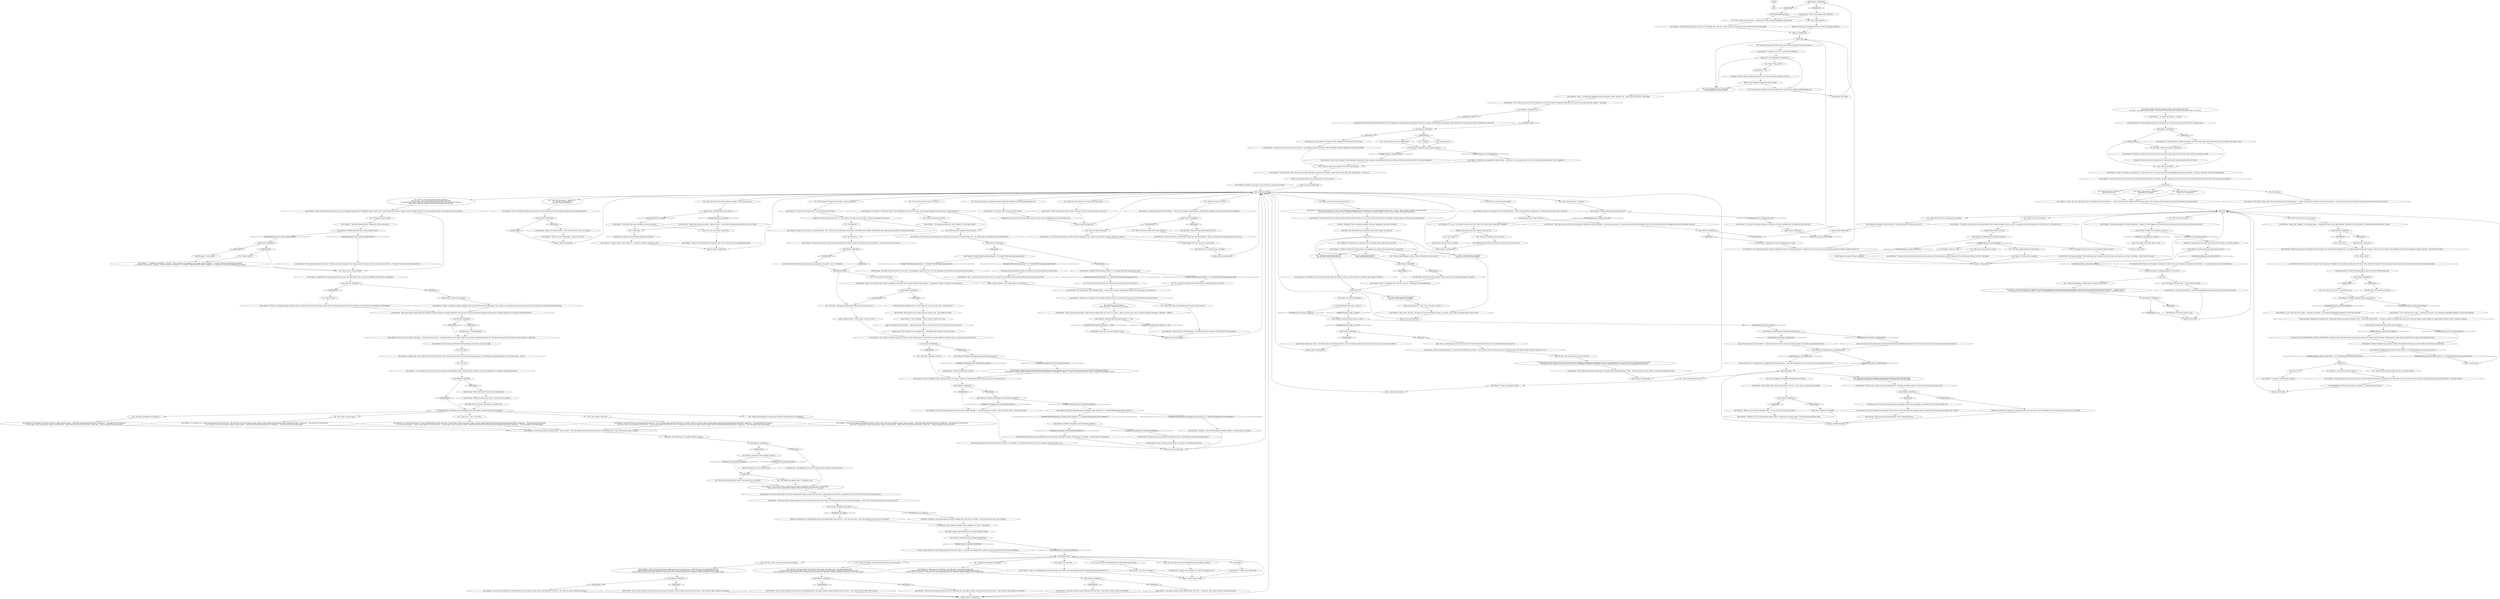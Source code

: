 # PIER / JOYCE LYNCHING AND TATTOOS
# The lynching hub
#The tattoos hub
# ==================================================
digraph G {
	  0 [label="START"];
	  1 [label="input"];
	  2 [label="Joyce Messier: IsKimHere()"];
	  3 [label="IsKimHere()", shape=diamond];
	  4 [label="!(IsKimHere())", shape=diamond];
	  5 [label="You: \"Probably.\""];
	  6 [label="Jump to: [Joyce Lynching hub]"];
	  7 [label="You: \"You liked him.\""];
	  8 [label="Rhetoric: Feels like there's a good response here, but you're not coming up with one. Carry on."];
	  9 [label="Joyce Messier: \"My only hope is that yours provides a single, concrete suspect -- before they indiscriminately pick theirs. Simply put...\" She grabs hold of the mainsail:\n\"My only hope is that yours provides a single, concrete suspect -- before they indiscriminately pick theirs. Simply put...\" She leans against the wooden planks:"];
	  10 [label="Joyce Messier: \"Have you ever seen a hornet invade a beehive, lieutenant?\" She leans back. \"It's not pretty.\"\n\"Have you ever seen a hornet invade a beehive, detective?\" She leans back. \"It's not pretty.\""];
	  11 [label="You: \"Maybe the investigations can team up? You know, share resources and intelligence.\""];
	  12 [label="Empathy: She has no excess of emotions for this cadaver. Has she seen dead bodies before? It's likely."];
	  13 [label="You: Nowhere. There is no soul."];
	  14 [label="Joyce Messier: IsKimHere()"];
	  15 [label="IsKimHere()", shape=diamond];
	  16 [label="!(IsKimHere())", shape=diamond];
	  17 [label="Joyce Messier: \"I'm not trying to reassure you, officer. Quite the opposite, in fact.\" There is a brief silence. Seagulls squawk over the bay..."];
	  18 [label="Logic: One is obviously the *Scab Leader* -- at the harbour gates. The one chanting the idiotic slogans. He's barely maintaining his disguise."];
	  19 [label="Joyce Messier: Variable[\"pier.joyce_surveillance_tip\"]"];
	  20 [label="Variable[\"pier.joyce_surveillance_tip\"]", shape=diamond];
	  21 [label="!(Variable[\"pier.joyce_surveillance_tip\"])", shape=diamond];
	  22 [label="You: \"What? *Going native*?\""];
	  23 [label="Joyce Messier: \"One is a man, *Korty* they call him. A nickname as well. The other a woman, Phillis de Paule. Korty is... *the gunner,* I believe. De Paule is a radio operator.\""];
	  24 [label="Joyce Messier: \"He was forty. Or fifty. It's hard to say which, he had a combat injury on his lower jaw. It made it difficult to estimate his age, or gauge his facial expressions.\""];
	  25 [label="You: \"I know the woman you're talking about. We have it under control.\""];
	  26 [label="Rhetoric: The situation at the gates is a powder keg. She says she wants to avert catastrophe but that's where she draws the line? I call bullshit."];
	  27 [label="Joyce Messier: She sips from her thermos."];
	  29 [label="Joyce Lynching hub"];
	  30 [label="Joyce Messier: \"The story is, one of them, the colonel -- I don't know his real name -- sexually assaulted a local woman. While he was drunk and separated from his unit. This allowed some of the more militant Union members to subdue him.\""];
	  31 [label="You: \"What can they do against the Union? There seem to be a lot of them.\""];
	  32 [label="let the blood let hub"];
	  33 [label="You: \"Wash it nice and clean...\""];
	  34 [label="Shivers: Houses drenched in red, blood gushing down Rue Saint-Cispare... the whole place mopped with a giant red rag! Fresh bullet holes for all the old buildings..."];
	  35 [label="Joyce Messier: \"All we can do is keep the rest from going the same way. One single, concrete suspect delivered into Civil Court -- and I *may* be able to defuse this situation.\""];
	  36 [label="Joyce Messier: \"One single, concrete suspect delivered into Civil Court -- a good one -- and I *may* be able to defuse this situation.\""];
	  37 [label="Joyce Messier: \"It is very far from *disco*.\" A wave crashes against the side of her boat. \"My only hope is that you provide a single, concrete suspect before the mercenaries indiscriminately pick theirs. Simply put...\" She grabs hold of the mainsail:\n\"It is very far from *disco*.\" A wave crashes against the side of her boat. \"My only hope is that you provide a single, concrete suspect before the mercenaries indiscriminately pick theirs. Simply put...\" She leans against the wooden planks:"];
	  38 [label="mercs hub"];
	  39 [label="Joyce Messier: \"You're likely to run into them eventually. When that happens, I'll be in a better position to mediate if I don't appear *involved*.\""];
	  40 [label="You: Stay quiet. Observe the woman's expression."];
	  41 [label="Logic: No idea. Maybe she's right -- it's a better idea not to confront them? Also, there's something wrong with your brain. This was so easy, how could you fail it?"];
	  42 [label="Joyce Messier: \"That *would* afford a good vantage point.\" She nods, poised and unperturbed. \"*Still* -- I hope you heed my advice. There's no need to kick the hornet's nest.\""];
	  43 [label="Jump to: [Joyce Lynching hub]"];
	  44 [label="Joyce Messier: \"I hope I can answer it better.\""];
	  45 [label="You: \"I'm gonna say no.\""];
	  46 [label="You: \"This Lely -- anything else? Nationality? How old would you say he was?\""];
	  47 [label="Logic: The lieutenant was testing her -- asking a small detail first to see if she knew him better than she let on. She passed."];
	  48 [label="Kim Kitsuragi: \"This does not come as news to us, but still...\" He exchanges a glance with you. \"To *your* knowledge, where did this assault take place? If you know.\""];
	  49 [label="Joyce Messier: \"Yes. I'm afraid this strike may descend into a small scale civil war. With possible consequences for all of Revachol West.\""];
	  50 [label="Joyce Messier: \"That is exactly what it means. What I am about to tell you is more pressing, I assure you.\""];
	  51 [label="Kim Kitsuragi: \"*Every worker*...\""];
	  52 [label="Joyce Messier: IsKimHere()"];
	  53 [label="IsKimHere()", shape=diamond];
	  54 [label="!(IsKimHere())", shape=diamond];
	  55 [label="Jump to: [Joyce Lynching hub]"];
	  56 [label="Joyce Messier: She remains unfazed. \"That is precisely what the sailors feared when they drew these maps. A fear of drowning -- within one's own corpse.\""];
	  57 [label="Kim Kitsuragi: \"What next?\""];
	  58 [label="You: \"This man is no brother of mine, but this is his service history.\""];
	  59 [label="Joyce Messier: IsKimHere()"];
	  60 [label="IsKimHere()", shape=diamond];
	  61 [label="!(IsKimHere())", shape=diamond];
	  62 [label="Encyclopedia: The International Collaboration Police (ICP) is charged with coordinating law enforcement activities in complex, multi-national investigations. Their database is the single largest source of information in the world."];
	  63 [label="Logic: The other has a vantage point in a building South of the roundabout -- they were keeping tabs on you while you were canvassing the lorry drivers."];
	  64 [label="Kim Kitsuragi: \"For all your talk of averting this catastrophe, the situation at the gates is a powder keg. Does this not bother you?\""];
	  65 [label="You: \"One is probably in a building overlooking the roundabout.\""];
	  66 [label="Encyclopedia: Surely there are other people to ask about the tattoo. This is not necessary to complete the task, officer -- it's a dangerous side-task. Search elsewhere."];
	  67 [label="Jump to: [Untitled hub]"];
	  68 [label="Joyce Messier: \"I can't remember.\" There's a pang of regret to her voice."];
	  69 [label="Kim Kitsuragi: \"And that seems to corroborate the ethnicity we gave.\" The lieutenant is pedantically happy about it."];
	  70 [label="Jump to: [themerclocations]"];
	  71 [label="You: \"That's enough for now.\" (Conclude.)"];
	  72 [label="Suggestion: It only lasts for the briefest instance but you catch a look of disappointment in her eye. Anger even."];
	  73 [label="Joyce Messier: \"Surely you're joking. These people are killers. My only hope is that yours provides a single, concrete suspect -- before they indiscriminately pick theirs. Simply put...\" She grabs hold of the mainsail:\n\"They won't. My only hope is that yours provides a single, concrete suspect -- before they indiscriminately pick theirs. Simply put...\" She leans against the wooden planks:"];
	  74 [label="Joyce Messier: \"Too many things have *already* gone wrong.\" She looks to you, eyes damp from the wind.\n\"Too many things have *already* gone wrong.\" She looks at you, eyes damp from the wind. \"Lieutenant Double-Yefreitor Du Bois...\"\n\"Too many things have *already* gone wrong.\" She looks to you, eyes damp from the wind. \"Nameless, badge-less detective of the Citizens Militia...\" "];
	  75 [label="Joyce Messier: IsKimHere()"];
	  76 [label="IsKimHere()", shape=diamond];
	  77 [label="!(IsKimHere())", shape=diamond];
	  78 [label="Joyce Messier: \"They don't have the same respect for the Revachol Citizens Militia as I do. To put it bluntly they think you're vigilantes, *ghetto savages*. It will not be a fruitful meeting.\""];
	  79 [label="Joyce Messier: Variable[\"pier.joyce_inland_soultravel\"]"];
	  80 [label="Variable[\"pier.joyce_inland_soultravel\"]", shape=diamond];
	  81 [label="!(Variable[\"pier.joyce_inland_soultravel\"])", shape=diamond];
	  82 [label="Joyce Messier: IsKimHere()"];
	  83 [label="IsKimHere()", shape=diamond];
	  84 [label="!(IsKimHere())", shape=diamond];
	  85 [label="You: \"One must be the goon in ill-fitting work clothes by the harbour gates. The scab leader.\"\n\"I'm thinking the company put one leading strikebreakers at the gates. What do *you* think?\""];
	  86 [label="Joyce Messier: Variable[\"pier.klaasje_asked_about_tattoos\"]"];
	  87 [label="Variable[\"pier.klaasje_asked_about_tattoos\"]", shape=diamond];
	  88 [label="!(Variable[\"pier.klaasje_asked_about_tattoos\"])", shape=diamond];
	  89 [label="You: \"Sounds like maybe the colonel went a little *native* during the course of his duties.\""];
	  90 [label="Joyce Messier: \"Yes. All the good conflict corridors: Supramundi, Yeesut, the Semenese islands. Countries that don't have a good record reporting *atrocious* military conduct on their soil.\""];
	  91 [label="Joyce Messier: \"Yes.\""];
	  92 [label="Joyce Messier: \"If you mean did I see him alive -- yes. But I did not *know* him.\""];
	  93 [label="Joyce Messier: IsKimHere()"];
	  94 [label="IsKimHere()", shape=diamond];
	  95 [label="!(IsKimHere())", shape=diamond];
	  96 [label="Kim Kitsuragi: The lieutenant cuts in: \"What would you say was his eye colour -- the deceased's?\""];
	  97 [label="Inland Empire: Down a deep, black well."];
	  98 [label="Joyce Messier: \"Good for you.\" She looks at the coastline, then at you. \"Now back to the impending blood bath.\""];
	  99 [label="Kim Kitsuragi: \"Since you're sharing, ma'am -- this is also the RCM's worst case scenario.\""];
	  100 [label="You: \"Too many investigations in Martinaise.\""];
	  101 [label="Joyce Messier: IsKimHere()"];
	  102 [label="IsKimHere()", shape=diamond];
	  103 [label="!(IsKimHere())", shape=diamond];
	  104 [label="Kim Kitsuragi: \"It appears you've found it, yes. And I'm not happy for you.\""];
	  105 [label="Joyce Messier: IsKimHere()"];
	  106 [label="IsKimHere()", shape=diamond];
	  107 [label="!(IsKimHere())", shape=diamond];
	  108 [label="Untitled hub"];
	  109 [label="Inland Empire: An empire without an emperor."];
	  110 [label="You: \"Then what?\""];
	  111 [label="Jump to: [Joyce MAIN hub]"];
	  112 [label="Joyce Messier: IsKimHere()"];
	  113 [label="IsKimHere()", shape=diamond];
	  114 [label="!(IsKimHere())", shape=diamond];
	  115 [label="Joyce Messier: \"They boast a long list of clients: Saint-Batiste, Welchman-Lorentz, Eendracht... A warning sign, however -- the operations concerned all take place in third- or fourth-world countries. Guarding facilities, escort missions, and such.\""];
	  116 [label="You: \"It sounds like you object to the words 'going native' more than him raping and killing people here.\""];
	  117 [label="You: \"It's the first time I've heard of this. Where did this assault take place? And when?\""];
	  118 [label="Joyce Messier: \"*Liked* is a bit strong,\" she tosses her head. \"He... he was the most charismatic among them. He handled all the talking. His departure left a major gap in the group's *communication skills*.\""];
	  119 [label="Joyce Messier: \"Lely. His service name, a nom de guerre most likely. He wouldn't divulge his full name. Only one of them did -- a bad sign if there ever was one.\""];
	  120 [label="Joyce Messier: Variable[\"yard.hanged_dental_reconstruction_known\"]"];
	  121 [label="Variable[\"yard.hanged_dental_reconstruction_known\"]", shape=diamond];
	  122 [label="!(Variable[\"yard.hanged_dental_reconstruction_known\"])", shape=diamond];
	  123 [label="Joyce Messier: \"I can't. This man was no sailor -- and these are no ports. I can understand geographic fragments, but not their meaning.\""];
	  124 [label="Joyce Messier: Variable[\"TASK.interrogate_klaasje\"] == true"];
	  125 [label="Variable[\"TASK.interrogate_klaasje\"] == true", shape=diamond];
	  126 [label="!(Variable[\"TASK.interrogate_klaasje\"] == true)", shape=diamond];
	  127 [label="Joyce Messier: \"He was taken out behind the Whirling-in-Rags and lynched. Last Sunday night.\""];
	  128 [label="Joyce Messier: \"If you don't pin this on someone *good* -- and do it *fast* -- they will identify and execute everyone present at the lynching. This, in turn, will force the Union to respond.\""];
	  129 [label="You: \"The numbers are against them -- a thousand to one.\""];
	  130 [label="Joyce Messier: \"These men work in tandem using semi-and fully automatic firearms. Their armour is virtually impenetrable to muzzle-loaded weapons -- even *yours*. Most Union workers don't have guns at all...\""];
	  131 [label="Joyce Messier: \"*Many* bleak scenarios have already come to pass to lead us here...\" She looks at you, eyes damp from the wind.\n\"*Many* bleak scenarios have already come true.\" She looks at you, eyes damp from the wind. \"Lieutenant Double-Yefreitor Du Bois...\"\n\"*Many* bleak scenarios have already come true.\" She looks at you, eyes damp from the wind. \"Nameless, badge-less detective of the Citizens Militia...\""];
	  132 [label="Jump to: [Joyce Lynching hub]"];
	  133 [label="You: \"What can you tell me about Krenel?\""];
	  134 [label="Kim Kitsuragi: \"Do you know a lot about the inner workings of the RCM and the ICP, ma'am?\""];
	  135 [label="You: \"They just need someone to put the *Fear of Revachol* into their hearts.\""];
	  136 [label="Joyce Messier: \"That is a *bad* idea, one I won't be a party to.\" She shakes her head emphatically."];
	  137 [label="You: \"What do you think?\""];
	  138 [label="Joyce Messier: \"Quite a few. Vredefort -- the Oranjese capital -- traditionally stands on the right shoulder.\" She points to it on the photo. \"He started somewhere near here, I think.\""];
	  139 [label="You: \"Places? Like stars in the sky?\"\n\"Like stars in the sky?\""];
	  140 [label="Joyce Messier: \"I can't. This man was no sailor -- and these are no ports. I can understand geographic fragments, but not their meaning.\""];
	  141 [label="tattoo hub"];
	  142 [label="You: \"What is that?\""];
	  143 [label="Conceptualization: For all the boys looking for adventure -- a blood spatter on the seas."];
	  144 [label="Joyce Messier: She hands you back the photo. \"Is there anything else I can help you with?\""];
	  145 [label="Kim Kitsuragi: \"Where is your radio, for contacting them -- if I may ask? Do you have an ear piece?\""];
	  146 [label="You: \"This is where you draw the line -- *going native*? Not at hiring a paramilitary death squad?\""];
	  147 [label="You: \"Boy oh boy, is that not good...\""];
	  148 [label="You: \"Damn right.\""];
	  149 [label="Joyce Messier: IsKimHere()"];
	  150 [label="IsKimHere()", shape=diamond];
	  151 [label="!(IsKimHere())", shape=diamond];
	  152 [label="Joyce Messier: \"*...a member of the board*,\" she nods. \"I tried to convince my employer it was simply a piece of rhetoric -- or a joke. They did not appreciate the humour.\"\n\"*...a member of the board*,\" she nods. \"I tried to convince my employer it was simply an opening gambit, like you suggested -- or a joke even. They did not appreciate the humour.\""];
	  153 [label="You: \"*Every worker*...\""];
	  154 [label="Half Light: You should show those meatheads exactly how *savage* you really are."];
	  155 [label="Joyce Messier: \"Sorry,\" she breaks her concentration. \"I was trying to see if I can read the web of interdependencies between these points -- the stars.\" She points to one on the photo paper."];
	  156 [label="Esprit de Corps: Somewhere in an office lit by a single green desk lamp captain Ptolemaios Pryce -- 58, bald and bespectacled -- is writing in a ledger on his desk. Rows and rows of days and weeks, laconic remarks in a single column: *patrol*, *case*, *vacation*, *injured*..."];
	  157 [label="Joyce Messier: \"It's a matter of days, not weeks.\""];
	  158 [label="Joyce Messier: \"Is that all?\" She puts down the photo."];
	  159 [label="Jump to: [tattoo hub]"];
	  160 [label="thisistofixsomethings"];
	  161 [label="Kim Kitsuragi: The lieutenant consults his notebook, his eyebrows knitted in concentration..."];
	  162 [label="Jump to: [Joyce Lynching hub]"];
	  163 [label="Kim Kitsuragi: \"Ma'am, with all due respect -- I've been around Martinaise and there's a giant hulk of a man in ill-fitting clothes at the harbour gates. Mr. 'Right to Work.' His heart *really* isn't in it.\""];
	  164 [label="Kim Kitsuragi: \"Meaning they're used to operating in war zones.\""];
	  165 [label="Joyce Messier: \"Sadly -- no. Before this happened I had little interest in them. Now that I do -- I don't have the resources.\" She thinks."];
	  166 [label="Joyce Messier: IsKimHere()"];
	  167 [label="IsKimHere()", shape=diamond];
	  168 [label="!(IsKimHere())", shape=diamond];
	  169 [label="Joyce Messier: Variable[\"pier.joyce_mc_heard\"]"];
	  170 [label="Variable[\"pier.joyce_mc_heard\"]", shape=diamond];
	  171 [label="!(Variable[\"pier.joyce_mc_heard\"])", shape=diamond];
	  172 [label="Joyce Messier: \"Do not gloat, officer. These are grave matters.\""];
	  173 [label="Joyce Messier: \"Krenel -- an Oranjese military company. As far as I know three arrived in Martinaise. They report to me sporadically, but they do not answer to me. To be frank, our relationship is deteriorating.\""];
	  174 [label="Joyce Messier: \"It was the *Union* who strung him from that tree.\" A wave crashes against the side of her boat. \"My hope is that you provide a single, concrete suspect before Krenel indiscriminately pick theirs. Simply put...\" She grabs hold of the mainsail:\n\"It was the *Union* who strung him from that tree.\" A wave crashes against the side of her boat. \"My hope is that you provide a single, concrete suspect before Krenel indiscriminately pick theirs. Simply put...\" She leans against the wooden planks:"];
	  175 [label="Hand/Eye Coordination: The muzzle-loaders need to be reloaded after every one or two shots -- the automatics every one or two *minutes*."];
	  176 [label="Joyce Messier: IsKimHere()"];
	  177 [label="IsKimHere()", shape=diamond];
	  178 [label="!(IsKimHere())", shape=diamond];
	  179 [label="Joyce Messier: Variable[\"pier.joyce_lynching_story_told\"]"];
	  180 [label="Variable[\"pier.joyce_lynching_story_told\"]", shape=diamond];
	  181 [label="!(Variable[\"pier.joyce_lynching_story_told\"])", shape=diamond];
	  182 [label="You: \"I have to say -- this is *not* disco.\""];
	  183 [label="You: \"Okay, I'll steer clear for the moment.\"\n\"Okay, we'll steer clear for the moment.\""];
	  184 [label="Joyce Messier: \"That's wise,\" she nods. \"Our goal is to *avert* catastrophe. Besides,\" she sighs, \"You're likely to encounter them sooner or later.\""];
	  185 [label="Joyce Messier: IsKimHere()"];
	  186 [label="IsKimHere()", shape=diamond];
	  187 [label="!(IsKimHere())", shape=diamond];
	  188 [label="Joyce Messier: \"The sailor's soul would use it to fly back home if they should die abroad. This is a sort of... contraption. To be reeled back in by. The *silver cord*, they would call it.\""];
	  189 [label="You: \"This one has flown quite far by now.\""];
	  190 [label="Joyce Messier: Variable[\"pier.joyce_esprit_service_history\"]  or Variable[\"pier.joyce_cyclo_service_record\"]"];
	  191 [label="Variable[\"pier.joyce_esprit_service_history\"]  or Variable[\"pier.joyce_cyclo_service_record\"]", shape=diamond];
	  192 [label="!(Variable[\"pier.joyce_esprit_service_history\"]  or Variable[\"pier.joyce_cyclo_service_record\"])", shape=diamond];
	  193 [label="Empathy: It could go this or the other way. Maybe if you're tactful, it could be beneficial?"];
	  194 [label="fixitwithahuborgamegoesbad"];
	  195 [label="You: \"Okay. Anything else you can tell me?\"\n\"Okay. Anything else you got on them?\""];
	  196 [label="Joyce Messier: She's silent."];
	  197 [label="Kim Kitsuragi: \"That's alright, ma'am. Anything else -- nationality? What would you say was his age?\""];
	  198 [label="Kim Kitsuragi: \"Indeed. This matches the dental reconstruction we saw on the body,\" he says to you, then turns back to Joyce. \"What else? Nationality? Accent?\"\n\"This matches the dental reconstruction we saw on the body; and Klaasje also mentioned it I believe...\" he says to you, then turns back to Joyce. \"What else? Nationality? Accent?\""];
	  199 [label="Joyce Messier: \"He was Occidental I think. Light brown hair, a mix accent. Oranjese, or Messinian maybe? His injury gave him an accent all his own...\""];
	  200 [label="You: \"What else? Nationality? Accent?\""];
	  201 [label="Joyce Messier: IsKimHere()"];
	  202 [label="IsKimHere()", shape=diamond];
	  203 [label="!(IsKimHere())", shape=diamond];
	  204 [label="Drama: She's being truthful. She is pressing them as hard as she can."];
	  205 [label="Joyce Messier: She sips from her thermos. She does not look away from you."];
	  206 [label="Joyce Messier: \"I have an indirect role to play, I'm sad to say. My employer experienced a *momentary lapse of faith* in me. In that moment they elected to deploy a private military contractor. As an *insurance* measure. They called it my 'security detail'.\""];
	  207 [label="Joyce Messier: \"They were dispatched after I relayed the Union's initial offer.\""];
	  208 [label="Joyce Messier: IsKimHere()"];
	  209 [label="IsKimHere()", shape=diamond];
	  210 [label="!(IsKimHere())", shape=diamond];
	  211 [label="You: \"What then?\""];
	  212 [label="Joyce Messier: Variable[\"pier.joyce_halflight_bloodletting\"]"];
	  213 [label="Variable[\"pier.joyce_halflight_bloodletting\"]", shape=diamond];
	  214 [label="!(Variable[\"pier.joyce_halflight_bloodletting\"])", shape=diamond];
	  215 [label="You: \"What travels did the dead man make?"];
	  216 [label="You: \"That's all for the tattoos. Thank you for your help.\""];
	  217 [label="You: \"This one is going nowhere but the morgue.\""];
	  218 [label="Jump to: [Joyce MAIN hub]"];
	  219 [label="Joyce Messier: IsKimHere()"];
	  220 [label="IsKimHere()", shape=diamond];
	  221 [label="!(IsKimHere())", shape=diamond];
	  222 [label="Joyce Messier: \"That makes sense to me. We have no more use for a Map of the Waterways. Just like we don't need sailors the way we used to. This is what the custom would morph into on the Occident -- mercenary tattoos.\""];
	  223 [label="Joyce Messier: IsKimHere()"];
	  224 [label="IsKimHere()", shape=diamond];
	  225 [label="!(IsKimHere())", shape=diamond];
	  226 [label="Joyce Messier: SetVariableValue(\"pier.joyce_kim_not_present_at_lely_name\", true) --[[ Variable[ ]]"];
	  227 [label="Physical Instrument: Challenge accepted! I say we do it."];
	  228 [label="You: \"His name was...\""];
	  229 [label="Joyce Messier: Variable[\"TASK.interrogate_klaasje\"]  or  Variable[\"TASK.interrogate_klaasje_done\"]"];
	  230 [label="Variable[\"TASK.interrogate_klaasje\"]  or  Variable[\"TASK.interrogate_klaasje_done\"]", shape=diamond];
	  231 [label="!(Variable[\"TASK.interrogate_klaasje\"]  or  Variable[\"TASK.interrogate_klaasje_done\"])", shape=diamond];
	  232 [label="Hand/Eye Coordination: The muzzle-loaders need to be reloaded after every one, two -- or in your case three -- shots, the automatics every one or two *minutes*."];
	  233 [label="You: \"A momentary lapse of faith?\""];
	  234 [label="Kim Kitsuragi: \"So what happened?\""];
	  235 [label="You: \"Where are the remaining two mercs now?\""];
	  236 [label="Joyce Messier: \"They've gone to ground, as it were. I don't recommend seeking them out.\" She puts her foot on the guardwire, for balance. \"For one -- they're almost certainly armed to the teeth.\"\n\"They've gone to ground, as it were. I don't recommend seeking them out.\" She raises a cautionary finger. \"For one -- they're likely to be armed to the teeth...\""];
	  237 [label="Joyce Messier: Variable[\"yard.hanged_result_determined_ethnicity\"]"];
	  238 [label="Variable[\"yard.hanged_result_determined_ethnicity\"]", shape=diamond];
	  239 [label="!(Variable[\"yard.hanged_result_determined_ethnicity\"])", shape=diamond];
	  240 [label="Untitled hub"];
	  241 [label="Rhetoric: Should have cornered her. Maybe it would have yielded something..."];
	  242 [label="You: \"Who did the passing on then?\""];
	  243 [label="You: \"Okay, I'll steer clear for the moment.\"\n\"Okay, we'll steer clear for the moment.\""];
	  244 [label="Joyce Messier: \"I think I know where you found it, Officer Du Bois -- in that motor carriage protruding from the ice over there.\""];
	  245 [label="You: \"No. It was a in a good, normal place.\""];
	  246 [label="Joyce Messier: Variable[\"pier.joyce_every_worker_member_heard\"]"];
	  247 [label="Variable[\"pier.joyce_every_worker_member_heard\"]", shape=diamond];
	  248 [label="!(Variable[\"pier.joyce_every_worker_member_heard\"])", shape=diamond];
	  249 [label="Joyce Messier: \"They wear ceramic armour, have semi-automatic weapons and years of combat experience. They also have Trauma-and-Stressor Disorder and no idea how to conduct themselves in an urban civilian environment.\""];
	  250 [label="Encyclopedia: The Seraise Giant Hornet, the world's second largest insect, can kill forty honey bees a minute while a group of 30 can decimate an entire hive of 20,000 bees in less than four hours."];
	  251 [label="Half Light: Maybe a good bloodletting is just what Martinaise needs?"];
	  252 [label="You: \"Isn't this a pretty... bleak scenario you're describing?\""];
	  253 [label="Joyce Messier: \"I am sorry to have been the bearer of bad news. If there is anything else I can help you with, please ask.\""];
	  254 [label="Authority: Vigilantes? You're a professional officer of the only *legitimate* authority in Revachol."];
	  255 [label="Joyce Messier: \"Close,\" she nods. \"Port cities. This is an Oranjese Map of the Waterways -- a sailor's tattoo worn by wayfarers of the Dolorian century, over 300 years ago. The sailors would mark their bodies to map their travels.\""];
	  256 [label="Joyce Messier: IsKimHere()"];
	  257 [label="IsKimHere()", shape=diamond];
	  258 [label="!(IsKimHere())", shape=diamond];
	  259 [label="Kim Kitsuragi: \"We will be careful, ma'am.\""];
	  260 [label="Logic: One must be at the harbour gates, causing trouble. Directing strikebreakers perhaps? You can hear the sounds of the ruckus coming from there all the time."];
	  261 [label="You: \"I have no idea what you're talking about.\""];
	  262 [label="Kim Kitsuragi: \"What else? Nationality? Accent?\""];
	  263 [label="Joyce Messier: \"In a way it was humanizing. He had to learn to speak *through* it -- through the injury.\" She nods. \"That's all I know, I guess. I only met him once.\""];
	  264 [label="Joyce Messier: \"Then we're on the same page -- as grim as it may be.\""];
	  265 [label="You: \"I'm glad we reached an agreement without turning the RCM into your personal investigative unit.\""];
	  266 [label="Joyce Messier: \"Absolutely not. These mercenaries are muscle, pure and simple. They are meant to intimidate the Union into surrendering.\""];
	  267 [label="Kim Kitsuragi: \"What is the nature of this so-called investigation?\""];
	  268 [label="Jump to: [Joyce Lynching hub]"];
	  269 [label="You: Leave it be."];
	  270 [label="Kim Kitsuragi: \"Odd... we haven't heard any reports about an *assault* in connection with the lynching. Where did it take place? And when?\""];
	  271 [label="You: \"That's less than reassuring.\""];
	  272 [label="You: \"I had another question for you.\""];
	  273 [label="Joyce Messier: \"That may be so.\" She is poised and unperturbed. \"I still hope you heed my advice -- there's no need to kick the hornet's nest.\""];
	  274 [label="Joyce Messier: \"Paramilitary death squad is a bit rich.\" She remains calm: \"But yes -- were it up to me I would have at least *vetted* them more thoroughly.\""];
	  275 [label="You: \"Could you contact the company? Tell them to call them off.\""];
	  276 [label="Joyce Messier: \"Either way, he's alleged to have sexually assaulted a woman. Sometime later a group of dockworkers got their hands on him...\""];
	  277 [label="Inland Empire: You'll meet her soon enough, you feel."];
	  278 [label="Half Light: It'll be all of them. The decision is already made."];
	  279 [label="Joyce Messier: \"You found it the motor carriage you drove into the sea.\""];
	  280 [label="You: \"How are the lynching and the strike connected?\"\n\"Tell me again -- how are the lynching and the strike connected?\"\n\"I've already heard about a connection between the lynching and strike, but I need your testimony.\"\n\"Tell me again about the connection between the lynching and the strike.\""];
	  281 [label="Joyce Messier: \"It doesn't matter. What matters is -- you found it. And not a moment too soon.\""];
	  282 [label="Joyce Messier: IsKimHere()"];
	  283 [label="IsKimHere()", shape=diamond];
	  284 [label="!(IsKimHere())", shape=diamond];
	  285 [label="Joyce Messier: \"One single, concrete suspect delivered into Civil Court -- and I *may* be able to defuse this situation.\""];
	  286 [label="Perception (Sight): She wears fingerless gloves, her fingernails are cut short and fractured. Like those of a working woman."];
	  287 [label="You: Say nothing."];
	  288 [label="Joyce Messier: \"Port cities. On the oceans. This is an Oranjese Map of the Waterways -- a sailor's tattoo worn by wayfarers of the Dolorian century -- as early as 300 years ago. The sailors would mark their bodies to map their travels.\""];
	  289 [label="Joyce Messier: \"I would say he's near the Arcade Islands by now, ready to exit the Insulindian and enter the pale. If I've read his home address correctly.\" She smiles."];
	  290 [label="Conceptualization: The Old Old World passing by and the New New World already here."];
	  291 [label="Joyce Messier: \"*Krenel* -- an Oranjese military company. As far as I know three arrived in Martinaise. They report to me sporadically, but they do not answer to me. To be frank, our relationship is deteriorating.\""];
	  292 [label="You: \"You're right...\""];
	  293 [label="You: Where *are* these mercenaries?"];
	  294 [label="You: Variable[\"pier.joyce_logic_rc_mercs\"]"];
	  295 [label="Variable[\"pier.joyce_logic_rc_mercs\"]", shape=diamond];
	  296 [label="!(Variable[\"pier.joyce_logic_rc_mercs\"])", shape=diamond];
	  297 [label="Joyce Messier: Variable[\"gates.scableader_greeting_done\"]"];
	  298 [label="Variable[\"gates.scableader_greeting_done\"]", shape=diamond];
	  299 [label="!(Variable[\"gates.scableader_greeting_done\"])", shape=diamond];
	  300 [label="Logic: This is so embarrassing. You have no idea. There's something *wrong* with your brain. Luckily the lieutenant still has his."];
	  301 [label="Kim Kitsuragi: \"Your concern may be appearances. Ours is keeping the peace.\""];
	  302 [label="Empathy: You don't know how you know -- it's not written on her face, nor in her voice -- but she had sympathy for this man."];
	  303 [label="Jump to: [Joyce Messier: \"\"Last Sunday night, at the Whirling...\"]"];
	  304 [label="You: \"And who was this woman?\"\n(Don't mention it.) \"And who was this woman?\""];
	  305 [label="Jump to: [Joyce Lynching hub]"];
	  306 [label="You: \"Do you need a security detail?\""];
	  307 [label="You: \"Who are they?\""];
	  308 [label="Conceptualization: Investigation upon investigation, here in Martinaise, racing toward some dark deadline."];
	  309 [label="You: \"See, this is the Great Bloodletting I've been telling everyone about.\""];
	  310 [label="Joyce Messier: \"All we can do is keep the rest from following suit. One single, concrete suspect delivered into Civil Court -- and I *may* be able to defuse this situation.\""];
	  311 [label="Joyce Messier: She reaches for the photo; takes it, then holds it in her hand...\n\"Of course -- excuse my hesitation before.\" She reaches over the guardwire and takes the photo; holds it in her hand..."];
	  312 [label="You: \"Places? Like blooms in a pattern?\"\n\"Like blooms in a pattern?\""];
	  313 [label="You: \"Who could tell me more?\""];
	  314 [label="You: \"I've spoken to him. For now the soul is fastened inside his corpse.\""];
	  315 [label="Joyce Messier: \"The times have changed.\""];
	  316 [label="Joyce Messier: \"Whatever I can help you with. We need to contain the situation.\""];
	  317 [label="Jump to: [tattoo hub]"];
	  318 [label="themerclocations"];
	  319 [label="Joyce Messier: \"That *would* afford a good vantage point,\" she says. \"In any case, it's practically inaccessible.\""];
	  320 [label="Rhetoric: It's the *expression* she objects to?"];
	  321 [label="Rhetoric: She's picked a strange hill to die on. Strike!"];
	  322 [label="Kim Kitsuragi: \"What is the purpose of this, detective?\""];
	  323 [label="Joyce Messier: \"Last Sunday night, at the Whirling-in-Rags -- the hostel by the gates. Supposedly the colonel was drunk, maybe on narcotics too.\""];
	  324 [label="Jump to: [Joyce Lynching hub]"];
	  325 [label="Jump to: [Joyce Messier: \"\"He was forty. Or fifty. It's hard...\"]"];
	  326 [label="Joyce Messier: Variable[\"pier.klaasje_asked_about_tattoos\"]"];
	  327 [label="Variable[\"pier.klaasje_asked_about_tattoos\"]", shape=diamond];
	  328 [label="!(Variable[\"pier.klaasje_asked_about_tattoos\"])", shape=diamond];
	  329 [label="Pain Threshold: Must be hard to force your face to move in a new fashion. If you continue like this, you'll have an aneurysm. Then you'll have to, too."];
	  330 [label="You: \"What was that about a... *blood bath*?\"\n\"Uh, did you say *blood bath*?\"\n\"You said *contain the situation*?\""];
	  331 [label="Joyce Messier: Variable[\"tc.union_members_amount\"]"];
	  332 [label="Variable[\"tc.union_members_amount\"]", shape=diamond];
	  333 [label="!(Variable[\"tc.union_members_amount\"])", shape=diamond];
	  334 [label="Jump to: [let the blood let hub]"];
	  335 [label="Joyce Messier: \"It doesn't have to be like this.\" She looks at you, eyes damp from the wind.\n\"It doesn't have to be like this.\" She looks at you, eyes damp from the wind. \"Lieutenant Double-Yefreitor Du Bois...\"\n\"It doesn't have to be like this.\" She looks at you, eyes damp from the wind. \"Nameless, badge-less officer of the Citizens Militia...\""];
	  336 [label="You: \"Vigilantes? The RCM gets its authority from the Coalition. Where does theirs come from?\""];
	  337 [label="Joyce Messier: \"Somehow I doubt that lecturing them on the legitimate use of force will persuade them to stand down.\""];
	  338 [label="Joyce Messier: \"I can't. But that's how you read this story. The points themselves don't have letters, numbers, anything. Their size, location on the body and distance from each other tells you what they represent.\""];
	  339 [label="Joyce Messier: ...for about half a minute -- in silence."];
	  340 [label="Joyce Messier: \"Then he made his way to the Preto Grande, through what I think must be Staadskanaal -- an artificial channel through the Occident. From the Preto he sailed to the Insulindic ocean. First the Semenese islands, then this...\" She points to his heart."];
	  341 [label="Esprit de Corps: *IN MARTINAISE, LOOKING INTO KRENEL*, he writes in one. Then the man puts down his pen and rubs his temples with both hands. Outside there is a siren, distant gunshots on the streets of the Jamrock Quarter."];
	  342 [label="who_tells"];
	  343 [label="You: \"You're right. Not a good idea.\" (Leave it off the schedule.)"];
	  344 [label="You: \"It's not the first I've heard of this. Where did this assault take place? And when?\""];
	  345 [label="Joyce Messier: \"Good. Then you've made progress. It's imperative that you move fast. The *tribunal* will not be patient.\""];
	  346 [label="Joyce Messier: \"Or he *didn't*.\" She tilts her head. \"This is information passed on to me from some teenagers loitering around the canal. I cannot testify by it. \""];
	  347 [label="You: \"Tell me about the others first.\""];
	  348 [label="Joyce Messier: She closes her eyes, trying to picture the man's face... then shakes her head..."];
	  349 [label="Joyce Messier: Variable[\"yard.hanged_result_determined_ethnicity\"]"];
	  350 [label="Variable[\"yard.hanged_result_determined_ethnicity\"]", shape=diamond];
	  351 [label="!(Variable[\"yard.hanged_result_determined_ethnicity\"])", shape=diamond];
	  352 [label="Jump to: [Joyce Lynching hub]"];
	  353 [label="Joyce Messier: \"The remaining contractors. Their *tribunal*. It's what they believe.\""];
	  354 [label="Joyce Messier: Variable[\"TASK.interrogate_klaasje\"]  or  Variable[\"TASK.interrogate_klaasje_done\"]"];
	  355 [label="Variable[\"TASK.interrogate_klaasje\"]  or  Variable[\"TASK.interrogate_klaasje_done\"]", shape=diamond];
	  356 [label="!(Variable[\"TASK.interrogate_klaasje\"]  or  Variable[\"TASK.interrogate_klaasje_done\"])", shape=diamond];
	  357 [label="Joyce Messier: \"That's a good question, officer. I don't have the slightest idea. As I said, it's a rumour -- about a rumour. In any case, it's what the colonel's remaining... colleagues... believe.\""];
	  358 [label="Jump to: [Joyce Lynching hub]"];
	  359 [label="Kim Kitsuragi: \"Who are they, exactly?\""];
	  360 [label="Joyce Messier: \"It's a smokescreen. In secret, they are conducting an independent military tribunal into the lynching. Once this *investigation* is concluded, executions will follow.\""];
	  361 [label="You: \"For now?\""];
	  362 [label="Joyce Messier: IsKimHere()"];
	  363 [label="IsKimHere()", shape=diamond];
	  364 [label="!(IsKimHere())", shape=diamond];
	  365 [label="Logic: The Union has over two thousand men."];
	  366 [label="Untitled hub"];
	  367 [label="Joyce Messier: She is silent for a moment, then concludes: \"As I said -- a blood bath.\""];
	  368 [label="You: \"I can't see it happen. Too many things would have to go wrong first.\""];
	  369 [label="Joyce Messier: IsKimHere()"];
	  370 [label="IsKimHere()", shape=diamond];
	  371 [label="!(IsKimHere())", shape=diamond];
	  372 [label="You: \"See, Kim. This is that Great Bloodletting I've been telling you about.\""];
	  373 [label="Joyce Messier: \"If you still have access to the ICP's database, you could run a better background check than I ever could. It may take some time, though...\" She thinks."];
	  374 [label="You: \"You said you can't read it -- seems like you can.\""];
	  375 [label="Untitled hub"];
	  376 [label="Joyce Messier: \"His platoon members? The other contractors -- though I do *not* suggest you go and show them that picture. This man was their friend and comrade.\""];
	  377 [label="Joyce Messier: Variable[\"tc.icp\"]"];
	  378 [label="Variable[\"tc.icp\"]", shape=diamond];
	  379 [label="!(Variable[\"tc.icp\"])", shape=diamond];
	  380 [label="Untitled hub"];
	  381 [label="Jump to: [Joyce Lynching hub]"];
	  382 [label="Joyce Messier: \"Not much. Their public resume is relatively good -- as far as private military contractors go. I believe they were once called... Downwell.\""];
	  383 [label="You: \"Never mind. Forget it.\""];
	  384 [label="Joyce Messier: \"Ah yes, your condition. The International Collaboration Police maintains a database for these sorts of things. Perhaps you should consult it. It was just a suggestion.\""];
	  385 [label="Joyce Messier: \"Perhaps the arrangement no longer stands... excuse me, it's not my place to pry. If it does you should take advantage of it. Just a suggestion.\""];
	  386 [label="Joyce Messier: \"I have. And they *will*. However, these orders take time to reach what is basically a rogue unit out in the field, here. Until they do -- it's all on us.\""];
	  387 [label="Jump to: [Joyce Messier: \"\"That's wise,\" she nods. \"Our goal...\"]"];
	  388 [label="Joyce Messier: Variable[\"tc.scab_leader_is_a_merc\"]"];
	  389 [label="Variable[\"tc.scab_leader_is_a_merc\"]", shape=diamond];
	  390 [label="!(Variable[\"tc.scab_leader_is_a_merc\"])", shape=diamond];
	  391 [label="Jump to: [tattoo hub]"];
	  392 [label="Logic: You wouldn't even know where to start."];
	  393 [label="You: \"Don't you want to know where I found my badge?\" (Put your badge away.)"];
	  394 [label="Joyce Messier: \"No, no, no -- we *need* to discuss this *now*. There isn't time to waste. Blood bath, remember?\""];
	  395 [label="Joyce Messier: \"Whether to execute one, some, or all of the Union militants.\""];
	  396 [label="You: \"You've made a mess here.\""];
	  397 [label="You: \"This *colonel*, the one who was hanged -- did you know him?\""];
	  398 [label="You: \"How much time do we have?\""];
	  399 [label="You: \"I still need to know where they are.\"\n\"We still need to know where they are.\""];
	  400 [label="You: \"I'll confront them directly.\"\n\"We'll confront them *directly*.\""];
	  401 [label="Kim Kitsuragi: \"It was taken with a Trigat, not long ago. This is the man's upper body. There were no more markings on his hands or legs.\""];
	  402 [label="Joyce Messier: Her mouth is relaxed, the accordion lines near her mouth vanish. The pearls of her eyes move slowly on the photo's surface."];
	  403 [label="Joyce Messier: \"Revachol,\" she says. \"Those are the two constants: Vredefort on the shoulder and Revachol in the heart. They started the tradition of these maps right after the discovery of Insulinde, at the dawn of the Interisolary Age.\""];
	  404 [label="Joyce Messier: \"Until the executions start? Truthfully -- I don't know. It depends on their progress identifying the members of the lynch mob. And their impatience.\""];
	  405 [label="You: \"Places? Like vias on a microcircuit?\"\n\"Like vias on a microcircuit?\""];
	  406 [label="You: \"Maybe it's a record of his military career?\""];
	  407 [label="Jump to: [Joyce Lynching hub]"];
	  408 [label="Joyce Messier: \"In my line of work it pays to do your research. I was prepared to deal with the RCM. I did *not* think I would be dealing with a group like *Krenel*.\""];
	  409 [label="Kim Kitsuragi: The lieutenant jots something down in his notebook, muttering to himself: \"Had him down as Mondial... should change it to Occidental.\""];
	  410 [label="Joyce Messier: CheckItem(\"gun_villiers\")"];
	  411 [label="CheckItem(\"gun_villiers\")", shape=diamond];
	  412 [label="!(CheckItem(\"gun_villiers\"))", shape=diamond];
	  413 [label="Kim Kitsuragi: \"Occidental... that fits the statement of another witness,\" the lieutenant says, pleased."];
	  414 [label="Empathy: Your response does not inspire great faith in the RCM."];
	  415 [label="Joyce Messier: IsKimHere()"];
	  416 [label="IsKimHere()", shape=diamond];
	  417 [label="!(IsKimHere())", shape=diamond];
	  418 [label="Authority: They would have to. To project strength and power."];
	  419 [label="You: \"I think the confrontation is inevitable.\""];
	  420 [label="Joyce Messier: \"It will not be a pretty sight.\""];
	  421 [label="Joyce Messier: \"All we can do is keep the little that has not from following suit. One single, concrete suspect delivered into Civil Court -- and I *may* be able to defuse this situation.\""];
	  422 [label="Volition: She cannot let you leave without having her say."];
	  423 [label="You: \"You said the deceased assaulted a woman?\""];
	  424 [label="You: \"What? You mean you don't know what's going on?\""];
	  425 [label="Encyclopedia: Vredefort? Vredefort has a military academy. The Semenese islands saw a recent conflict. In Revachol he was executed."];
	  426 [label="You: \"What is the use of this map?\""];
	  427 [label="Joyce Messier: Variable[\"pier.joyce_esprit_service_history\"]"];
	  428 [label="Variable[\"pier.joyce_esprit_service_history\"]", shape=diamond];
	  429 [label="!(Variable[\"pier.joyce_esprit_service_history\"])", shape=diamond];
	  430 [label="Joyce Messier: \"Do what you have to do, detective. I don't think deciphering that tattoo should come before public security. But if you should wade into the mob to find out -- I couldn't stop you.\"\n\"Do what you have to do, detective Du Bois. *I* don't think deciphering that tattoo should come before public security. But if you should wade into the mob to find out -- I couldn't stop you.\""];
	  431 [label="Joyce Messier: \"I am relieved you think so. I don't think deciphering that tattoo should come before public security.\""];
	  432 [label="Joyce Messier: IsKimHere()"];
	  433 [label="IsKimHere()", shape=diamond];
	  434 [label="!(IsKimHere())", shape=diamond];
	  435 [label="Joyce Messier: \"Of course it bothers me, lieutenant, but my hands are tied. How would my employer react if it appeared I were intervening on behalf of the *Union*?\""];
	  436 [label="Joyce Messier: \"I wouldn't go as far as to use that term detective.\""];
	  437 [label="Joyce Messier: \"That the man was killed because he assaulted a local woman. I've asked around a bit -- this seems to be the accepted story around Martinaise.\""];
	  438 [label="Inland Empire: Five days. Not more. Maybe sooner."];
	  439 [label="Joyce Messier: Variable[\"whirling.klaasje_kim_changed_victims_ethnicity\"]  or  Variable[\"XP.determine_victims_ethnicity\"]"];
	  440 [label="Variable[\"whirling.klaasje_kim_changed_victims_ethnicity\"]  or  Variable[\"XP.determine_victims_ethnicity\"]", shape=diamond];
	  441 [label="!(Variable[\"whirling.klaasje_kim_changed_victims_ethnicity\"]  or  Variable[\"XP.determine_victims_ethnicity\"])", shape=diamond];
	  442 [label="Joyce Messier: \"'Every worker a member of the board'. I tried to convince my employer it was simply a piece of rhetoric and not a serious demand. But the... *stridency* of it seems to have spooked them.\""];
	  443 [label="Kim Kitsuragi: \"The Débardeurs have over two thousand men. It will be a thousand to one.\""];
	  444 [label="Joyce Messier: \"All we can do is keep that which has not from following suit. One single, concrete suspect delivered into Civil Court -- and I *may* be able to defuse this situation.\""];
	  445 [label="Joyce Messier: \"I am sorry to confirm it.\""];
	  446 [label="Jump to: [Joyce Lynching hub]"];
	  447 [label="Kim Kitsuragi: \"You said you can't read it.\""];
	  448 [label="Kim Kitsuragi: \"They don't report their progress to you?\""];
	  449 [label="Joyce Messier: \"Not on this matter. I'm afraid they consider this a personal initiative.\" There is a brief silence. Seagulls squawk over the bay..."];
	  450 [label="Jump to: [tattoo hub]"];
	  451 [label="Inland Empire: Where is he now?"];
	  452 [label="You: \"My bad, I thought you said *mud* bath...\""];
	  453 [label="Joyce Messier: IsKimHere()"];
	  454 [label="IsKimHere()", shape=diamond];
	  455 [label="!(IsKimHere())", shape=diamond];
	  456 [label="Joyce Messier: IsKimHere()"];
	  457 [label="IsKimHere()", shape=diamond];
	  458 [label="!(IsKimHere())", shape=diamond];
	  459 [label="Joyce Messier: Variable[\"pier.joyce_amnesia_known\"]"];
	  460 [label="Variable[\"pier.joyce_amnesia_known\"]", shape=diamond];
	  461 [label="!(Variable[\"pier.joyce_amnesia_known\"])", shape=diamond];
	  462 [label="You: \"What did these teenagers by the canal say?\""];
	  463 [label="Conceptualization: Like a crossword puzzle solver. Or a master at the guessing game Peng."];
	  464 [label="Savoir Faire: Nothing is inaccessible."];
	  465 [label="Joyce Messier: \"It's not good, no,\" a wave crashes against the side of her boat. \"My only hope is that you provide a single, concrete suspect before the mercenaries indiscriminately pick theirs. Simply put...\" She grabs hold of the mainsail:\n\"My only hope is that yours provides a single, concrete suspect -- before they indiscriminately pick theirs. Simply put...\" She leans against the wooden planks:"];
	  466 [label="Joyce Messier: \"Not a terribly good actor that one. Still...\""];
	  467 [label="You: \"Does this mean I don't have to look into that drug stuff?\""];
	  468 [label="Joyce Messier: \"Nothing. Mr. Claire refuses to let me into the harbour. I have not been able to discuss this matter with anyone there. The remaining two Krenel contractors carry out their orders -- for now.\""];
	  469 [label="You: Shudder."];
	  470 [label="Joyce Messier: \"Clean, yes. Nothing will grow here for twenty years. Krenel will send in gunships and the Coalition Government will follow suit.\""];
	  471 [label="Jump to: [tattoo hub]"];
	  472 [label="You: \"I need the information.\" (Mark it down: ask mercs about tattoos.)"];
	  473 [label="Kim Kitsuragi: \"Did you miss the part about *ceramic armour* and *automatic weapons*, detective?\""];
	  474 [label="Joyce Messier: Variable[\"pier.joyce_logic_rc_mercs\"]"];
	  475 [label="Variable[\"pier.joyce_logic_rc_mercs\"]", shape=diamond];
	  476 [label="!(Variable[\"pier.joyce_logic_rc_mercs\"])", shape=diamond];
	  477 [label="Kim Kitsuragi: \"And the other must be in one of the four-story buildings overlooking the roundabout. He or she was reporting back to you while we were canvassing the lorry drivers.\"\n\"And the other one, de Paule, must be in one of the four-story buildings overlooking the roundabout. She was reporting back to you while we were canvassing the lorry drivers.\""];
	  478 [label="Joyce Messier: \"Heavens no, I'm not an undercover agent. There's a shortwave at the ship's wheel,\" she nods toward the sloop's cabin."];
	  6310818 [label="JUMP OUT to PIER / JOYCE INTRO", shape=diamond];
	  0 -> 1
	  2 -> 3
	  2 -> 4
	  3 -> 322
	  4 -> 194
	  5 -> 459
	  6 -> 29
	  7 -> 118
	  8 -> 321
	  9 -> 128
	  10 -> 250
	  11 -> 73
	  12 -> 137
	  13 -> 109
	  14 -> 16
	  14 -> 15
	  15 -> 354
	  16 -> 229
	  17 -> 438
	  18 -> 19
	  19 -> 20
	  19 -> 21
	  20 -> 63
	  21 -> 318
	  22 -> 91
	  23 -> 93
	  24 -> 166
	  25 -> 345
	  26 -> 70
	  27 -> 55
	  29 -> 133
	  29 -> 423
	  29 -> 71
	  29 -> 393
	  29 -> 330
	  29 -> 265
	  29 -> 235
	  29 -> 397
	  29 -> 398
	  29 -> 467
	  29 -> 280
	  30 -> 127
	  31 -> 10
	  32 -> 33
	  32 -> 419
	  32 -> 368
	  32 -> 372
	  32 -> 309
	  32 -> 469
	  32 -> 252
	  33 -> 470
	  34 -> 32
	  35 -> 132
	  36 -> 132
	  37 -> 128
	  38 -> 135
	  38 -> 399
	  38 -> 336
	  38 -> 400
	  38 -> 183
	  39 -> 380
	  40 -> 402
	  41 -> 43
	  42 -> 407
	  43 -> 29
	  44 -> 381
	  45 -> 459
	  46 -> 325
	  47 -> 197
	  48 -> 303
	  49 -> 415
	  50 -> 305
	  51 -> 152
	  52 -> 53
	  52 -> 54
	  53 -> 267
	  54 -> 308
	  55 -> 29
	  56 -> 471
	  57 -> 340
	  58 -> 222
	  59 -> 60
	  59 -> 61
	  60 -> 259
	  61 -> 317
	  62 -> 75
	  63 -> 318
	  64 -> 435
	  65 -> 319
	  66 -> 227
	  67 -> 240
	  68 -> 47
	  69 -> 463
	  70 -> 318
	  71 -> 179
	  72 -> 305
	  73 -> 128
	  74 -> 176
	  75 -> 76
	  75 -> 77
	  76 -> 134
	  77 -> 5
	  77 -> 45
	  77 -> 261
	  78 -> 254
	  79 -> 80
	  79 -> 81
	  80 -> 217
	  80 -> 314
	  80 -> 13
	  80 -> 189
	  81 -> 471
	  82 -> 83
	  82 -> 84
	  83 -> 300
	  84 -> 41
	  85 -> 273
	  86 -> 88
	  86 -> 87
	  87 -> 227
	  88 -> 66
	  89 -> 436
	  90 -> 240
	  91 -> 8
	  92 -> 302
	  93 -> 94
	  93 -> 95
	  94 -> 96
	  95 -> 46
	  96 -> 348
	  97 -> 115
	  98 -> 358
	  99 -> 264
	  100 -> 9
	  101 -> 102
	  101 -> 103
	  102 -> 36
	  103 -> 285
	  104 -> 334
	  105 -> 106
	  105 -> 107
	  106 -> 448
	  107 -> 424
	  107 -> 271
	  108 -> 312
	  108 -> 139
	  108 -> 405
	  108 -> 287
	  109 -> 471
	  110 -> 340
	  111 -> 6310818
	  112 -> 113
	  112 -> 114
	  113 -> 145
	  114 -> 464
	  115 -> 456
	  116 -> 196
	  117 -> 323
	  118 -> 228
	  119 -> 223
	  120 -> 121
	  120 -> 122
	  121 -> 198
	  122 -> 262
	  123 -> 156
	  124 -> 125
	  124 -> 126
	  125 -> 324
	  126 -> 277
	  127 -> 211
	  128 -> 418
	  129 -> 10
	  130 -> 410
	  131 -> 369
	  132 -> 29
	  133 -> 382
	  134 -> 408
	  135 -> 453
	  136 -> 380
	  137 -> 155
	  138 -> 219
	  139 -> 255
	  140 -> 156
	  141 -> 216
	  141 -> 313
	  141 -> 426
	  141 -> 215
	  142 -> 403
	  143 -> 159
	  144 -> 111
	  145 -> 478
	  146 -> 274
	  147 -> 465
	  148 -> 414
	  149 -> 150
	  149 -> 151
	  150 -> 51
	  151 -> 153
	  151 -> 306
	  152 -> 306
	  153 -> 152
	  154 -> 38
	  155 -> 338
	  156 -> 427
	  157 -> 268
	  158 -> 159
	  159 -> 141
	  160 -> 347
	  160 -> 46
	  161 -> 270
	  162 -> 29
	  163 -> 466
	  164 -> 90
	  165 -> 373
	  166 -> 168
	  166 -> 167
	  167 -> 120
	  168 -> 200
	  169 -> 170
	  169 -> 171
	  170 -> 279
	  171 -> 244
	  172 -> 72
	  173 -> 249
	  174 -> 128
	  175 -> 367
	  176 -> 177
	  176 -> 178
	  177 -> 444
	  178 -> 421
	  179 -> 180
	  179 -> 181
	  180 -> 253
	  181 -> 394
	  182 -> 37
	  183 -> 184
	  184 -> 446
	  185 -> 186
	  185 -> 187
	  186 -> 401
	  187 -> 40
	  187 -> 137
	  188 -> 451
	  189 -> 289
	  190 -> 192
	  190 -> 191
	  191 -> 375
	  192 -> 450
	  193 -> 86
	  194 -> 146
	  194 -> 383
	  195 -> 165
	  196 -> 2
	  197 -> 24
	  198 -> 199
	  199 -> 201
	  200 -> 199
	  201 -> 202
	  201 -> 203
	  202 -> 349
	  203 -> 263
	  204 -> 6
	  205 -> 55
	  206 -> 233
	  206 -> 306
	  207 -> 246
	  208 -> 209
	  208 -> 210
	  209 -> 234
	  210 -> 30
	  211 -> 468
	  212 -> 213
	  212 -> 214
	  213 -> 34
	  214 -> 32
	  215 -> 138
	  216 -> 144
	  217 -> 315
	  218 -> 6310818
	  219 -> 220
	  219 -> 221
	  220 -> 57
	  221 -> 110
	  222 -> 143
	  223 -> 224
	  223 -> 225
	  224 -> 160
	  225 -> 226
	  226 -> 160
	  227 -> 342
	  228 -> 119
	  229 -> 230
	  229 -> 231
	  230 -> 344
	  231 -> 117
	  232 -> 367
	  233 -> 207
	  234 -> 30
	  235 -> 236
	  236 -> 78
	  237 -> 238
	  237 -> 239
	  238 -> 69
	  239 -> 409
	  240 -> 89
	  240 -> 195
	  241 -> 67
	  242 -> 353
	  243 -> 387
	  244 -> 148
	  244 -> 245
	  245 -> 98
	  246 -> 248
	  246 -> 247
	  247 -> 149
	  248 -> 442
	  249 -> 208
	  250 -> 130
	  251 -> 212
	  252 -> 131
	  253 -> 218
	  254 -> 154
	  255 -> 141
	  256 -> 257
	  256 -> 258
	  257 -> 447
	  258 -> 374
	  259 -> 317
	  260 -> 19
	  261 -> 459
	  262 -> 199
	  263 -> 329
	  264 -> 162
	  265 -> 172
	  266 -> 282
	  267 -> 395
	  268 -> 29
	  269 -> 158
	  270 -> 303
	  271 -> 17
	  272 -> 44
	  273 -> 432
	  274 -> 67
	  275 -> 386
	  276 -> 304
	  276 -> 25
	  277 -> 324
	  278 -> 308
	  279 -> 148
	  279 -> 245
	  280 -> 206
	  281 -> 358
	  282 -> 283
	  282 -> 284
	  283 -> 359
	  284 -> 307
	  285 -> 132
	  286 -> 185
	  287 -> 288
	  288 -> 141
	  289 -> 471
	  290 -> 256
	  291 -> 249
	  292 -> 27
	  293 -> 294
	  294 -> 296
	  294 -> 295
	  295 -> 474
	  296 -> 474
	  297 -> 298
	  297 -> 299
	  298 -> 18
	  299 -> 260
	  300 -> 163
	  301 -> 70
	  302 -> 228
	  302 -> 7
	  303 -> 323
	  304 -> 357
	  305 -> 29
	  306 -> 266
	  307 -> 291
	  308 -> 100
	  308 -> 11
	  308 -> 396
	  308 -> 147
	  308 -> 182
	  309 -> 445
	  310 -> 132
	  311 -> 339
	  312 -> 255
	  313 -> 376
	  314 -> 56
	  315 -> 471
	  316 -> 29
	  317 -> 141
	  318 -> 272
	  318 -> 65
	  318 -> 85
	  319 -> 112
	  320 -> 195
	  320 -> 116
	  320 -> 22
	  321 -> 195
	  321 -> 116
	  322 -> 146
	  322 -> 383
	  323 -> 276
	  324 -> 29
	  325 -> 24
	  326 -> 328
	  326 -> 327
	  327 -> 140
	  328 -> 123
	  329 -> 352
	  330 -> 49
	  331 -> 332
	  331 -> 333
	  332 -> 365
	  333 -> 366
	  334 -> 32
	  335 -> 101
	  336 -> 337
	  337 -> 400
	  337 -> 135
	  337 -> 183
	  337 -> 399
	  338 -> 108
	  339 -> 286
	  340 -> 142
	  341 -> 425
	  342 -> 472
	  342 -> 343
	  343 -> 431
	  344 -> 323
	  345 -> 324
	  346 -> 242
	  346 -> 462
	  347 -> 23
	  348 -> 68
	  349 -> 350
	  349 -> 351
	  350 -> 439
	  351 -> 263
	  352 -> 29
	  353 -> 462
	  354 -> 355
	  354 -> 356
	  355 -> 48
	  356 -> 161
	  357 -> 124
	  358 -> 29
	  359 -> 173
	  360 -> 52
	  361 -> 360
	  362 -> 363
	  362 -> 364
	  363 -> 443
	  364 -> 331
	  365 -> 366
	  366 -> 129
	  366 -> 31
	  367 -> 251
	  368 -> 74
	  369 -> 370
	  369 -> 371
	  370 -> 35
	  371 -> 310
	  372 -> 104
	  373 -> 377
	  374 -> 326
	  375 -> 58
	  375 -> 269
	  375 -> 406
	  376 -> 388
	  377 -> 378
	  377 -> 379
	  378 -> 75
	  379 -> 62
	  380 -> 243
	  380 -> 293
	  381 -> 29
	  382 -> 97
	  383 -> 241
	  384 -> 275
	  385 -> 275
	  386 -> 204
	  387 -> 184
	  388 -> 389
	  388 -> 390
	  389 -> 193
	  390 -> 392
	  391 -> 141
	  392 -> 391
	  393 -> 169
	  394 -> 422
	  395 -> 278
	  396 -> 174
	  397 -> 92
	  398 -> 404
	  399 -> 39
	  400 -> 453
	  401 -> 40
	  401 -> 137
	  402 -> 12
	  403 -> 290
	  404 -> 105
	  405 -> 255
	  406 -> 222
	  407 -> 29
	  408 -> 275
	  409 -> 352
	  410 -> 411
	  410 -> 412
	  411 -> 232
	  412 -> 175
	  413 -> 352
	  414 -> 281
	  415 -> 416
	  415 -> 417
	  416 -> 99
	  417 -> 162
	  418 -> 362
	  419 -> 335
	  420 -> 334
	  421 -> 132
	  422 -> 452
	  422 -> 292
	  423 -> 346
	  424 -> 449
	  425 -> 190
	  426 -> 188
	  427 -> 428
	  427 -> 429
	  428 -> 341
	  429 -> 425
	  430 -> 59
	  431 -> 317
	  432 -> 433
	  432 -> 434
	  433 -> 64
	  434 -> 26
	  435 -> 301
	  436 -> 320
	  437 -> 14
	  438 -> 157
	  439 -> 440
	  439 -> 441
	  440 -> 413
	  441 -> 237
	  442 -> 306
	  443 -> 10
	  444 -> 132
	  445 -> 334
	  446 -> 29
	  447 -> 326
	  448 -> 449
	  449 -> 438
	  450 -> 141
	  451 -> 79
	  452 -> 205
	  453 -> 454
	  453 -> 455
	  454 -> 473
	  455 -> 136
	  456 -> 457
	  456 -> 458
	  457 -> 164
	  458 -> 240
	  459 -> 460
	  459 -> 461
	  460 -> 384
	  461 -> 385
	  462 -> 437
	  463 -> 352
	  464 -> 70
	  465 -> 128
	  466 -> 477
	  467 -> 50
	  468 -> 361
	  469 -> 420
	  470 -> 334
	  471 -> 141
	  472 -> 430
	  473 -> 136
	  474 -> 475
	  474 -> 476
	  475 -> 297
	  476 -> 82
	  477 -> 42
	  478 -> 70
}

